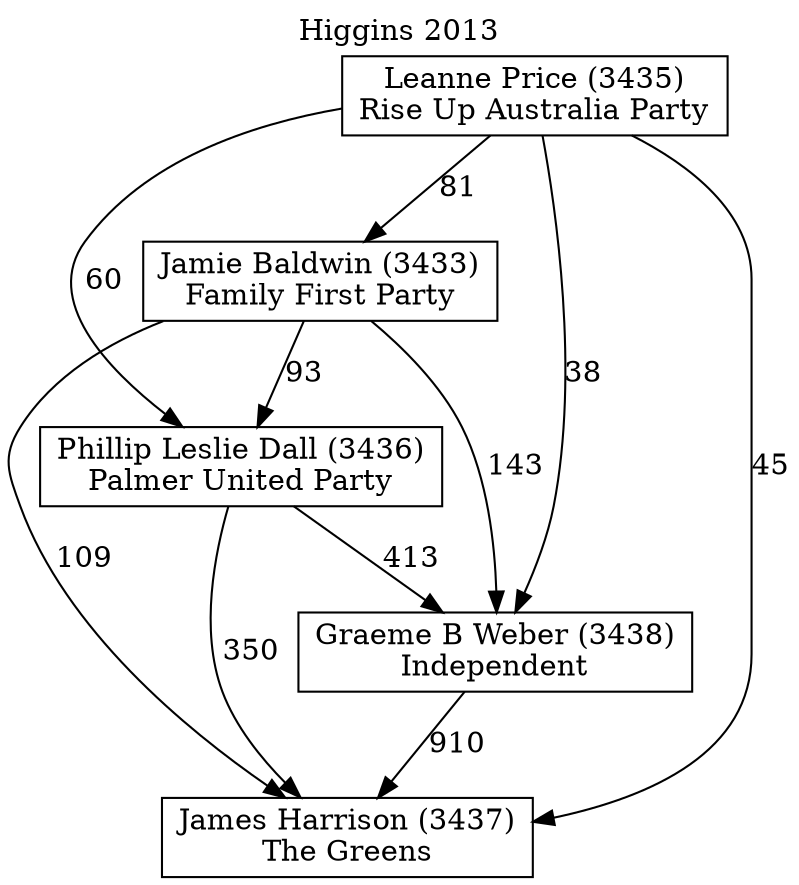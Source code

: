 // House preference flow
digraph "James Harrison (3437)_Higgins_2013" {
	graph [label="Higgins 2013" labelloc=t mclimit=10]
	node [shape=box]
	"James Harrison (3437)" [label="James Harrison (3437)
The Greens"]
	"Graeme B Weber (3438)" [label="Graeme B Weber (3438)
Independent"]
	"Phillip Leslie Dall (3436)" [label="Phillip Leslie Dall (3436)
Palmer United Party"]
	"Jamie Baldwin (3433)" [label="Jamie Baldwin (3433)
Family First Party"]
	"Leanne Price (3435)" [label="Leanne Price (3435)
Rise Up Australia Party"]
	"James Harrison (3437)" [label="James Harrison (3437)
The Greens"]
	"Phillip Leslie Dall (3436)" [label="Phillip Leslie Dall (3436)
Palmer United Party"]
	"Jamie Baldwin (3433)" [label="Jamie Baldwin (3433)
Family First Party"]
	"Leanne Price (3435)" [label="Leanne Price (3435)
Rise Up Australia Party"]
	"James Harrison (3437)" [label="James Harrison (3437)
The Greens"]
	"Jamie Baldwin (3433)" [label="Jamie Baldwin (3433)
Family First Party"]
	"Leanne Price (3435)" [label="Leanne Price (3435)
Rise Up Australia Party"]
	"James Harrison (3437)" [label="James Harrison (3437)
The Greens"]
	"Leanne Price (3435)" [label="Leanne Price (3435)
Rise Up Australia Party"]
	"Leanne Price (3435)" [label="Leanne Price (3435)
Rise Up Australia Party"]
	"Jamie Baldwin (3433)" [label="Jamie Baldwin (3433)
Family First Party"]
	"Leanne Price (3435)" [label="Leanne Price (3435)
Rise Up Australia Party"]
	"Leanne Price (3435)" [label="Leanne Price (3435)
Rise Up Australia Party"]
	"Phillip Leslie Dall (3436)" [label="Phillip Leslie Dall (3436)
Palmer United Party"]
	"Jamie Baldwin (3433)" [label="Jamie Baldwin (3433)
Family First Party"]
	"Leanne Price (3435)" [label="Leanne Price (3435)
Rise Up Australia Party"]
	"Phillip Leslie Dall (3436)" [label="Phillip Leslie Dall (3436)
Palmer United Party"]
	"Leanne Price (3435)" [label="Leanne Price (3435)
Rise Up Australia Party"]
	"Leanne Price (3435)" [label="Leanne Price (3435)
Rise Up Australia Party"]
	"Jamie Baldwin (3433)" [label="Jamie Baldwin (3433)
Family First Party"]
	"Leanne Price (3435)" [label="Leanne Price (3435)
Rise Up Australia Party"]
	"Leanne Price (3435)" [label="Leanne Price (3435)
Rise Up Australia Party"]
	"Graeme B Weber (3438)" [label="Graeme B Weber (3438)
Independent"]
	"Phillip Leslie Dall (3436)" [label="Phillip Leslie Dall (3436)
Palmer United Party"]
	"Jamie Baldwin (3433)" [label="Jamie Baldwin (3433)
Family First Party"]
	"Leanne Price (3435)" [label="Leanne Price (3435)
Rise Up Australia Party"]
	"Graeme B Weber (3438)" [label="Graeme B Weber (3438)
Independent"]
	"Jamie Baldwin (3433)" [label="Jamie Baldwin (3433)
Family First Party"]
	"Leanne Price (3435)" [label="Leanne Price (3435)
Rise Up Australia Party"]
	"Graeme B Weber (3438)" [label="Graeme B Weber (3438)
Independent"]
	"Leanne Price (3435)" [label="Leanne Price (3435)
Rise Up Australia Party"]
	"Leanne Price (3435)" [label="Leanne Price (3435)
Rise Up Australia Party"]
	"Jamie Baldwin (3433)" [label="Jamie Baldwin (3433)
Family First Party"]
	"Leanne Price (3435)" [label="Leanne Price (3435)
Rise Up Australia Party"]
	"Leanne Price (3435)" [label="Leanne Price (3435)
Rise Up Australia Party"]
	"Phillip Leslie Dall (3436)" [label="Phillip Leslie Dall (3436)
Palmer United Party"]
	"Jamie Baldwin (3433)" [label="Jamie Baldwin (3433)
Family First Party"]
	"Leanne Price (3435)" [label="Leanne Price (3435)
Rise Up Australia Party"]
	"Phillip Leslie Dall (3436)" [label="Phillip Leslie Dall (3436)
Palmer United Party"]
	"Leanne Price (3435)" [label="Leanne Price (3435)
Rise Up Australia Party"]
	"Leanne Price (3435)" [label="Leanne Price (3435)
Rise Up Australia Party"]
	"Jamie Baldwin (3433)" [label="Jamie Baldwin (3433)
Family First Party"]
	"Leanne Price (3435)" [label="Leanne Price (3435)
Rise Up Australia Party"]
	"Leanne Price (3435)" [label="Leanne Price (3435)
Rise Up Australia Party"]
	"Graeme B Weber (3438)" -> "James Harrison (3437)" [label=910]
	"Phillip Leslie Dall (3436)" -> "Graeme B Weber (3438)" [label=413]
	"Jamie Baldwin (3433)" -> "Phillip Leslie Dall (3436)" [label=93]
	"Leanne Price (3435)" -> "Jamie Baldwin (3433)" [label=81]
	"Phillip Leslie Dall (3436)" -> "James Harrison (3437)" [label=350]
	"Jamie Baldwin (3433)" -> "James Harrison (3437)" [label=109]
	"Leanne Price (3435)" -> "James Harrison (3437)" [label=45]
	"Leanne Price (3435)" -> "Phillip Leslie Dall (3436)" [label=60]
	"Jamie Baldwin (3433)" -> "Graeme B Weber (3438)" [label=143]
	"Leanne Price (3435)" -> "Graeme B Weber (3438)" [label=38]
}

